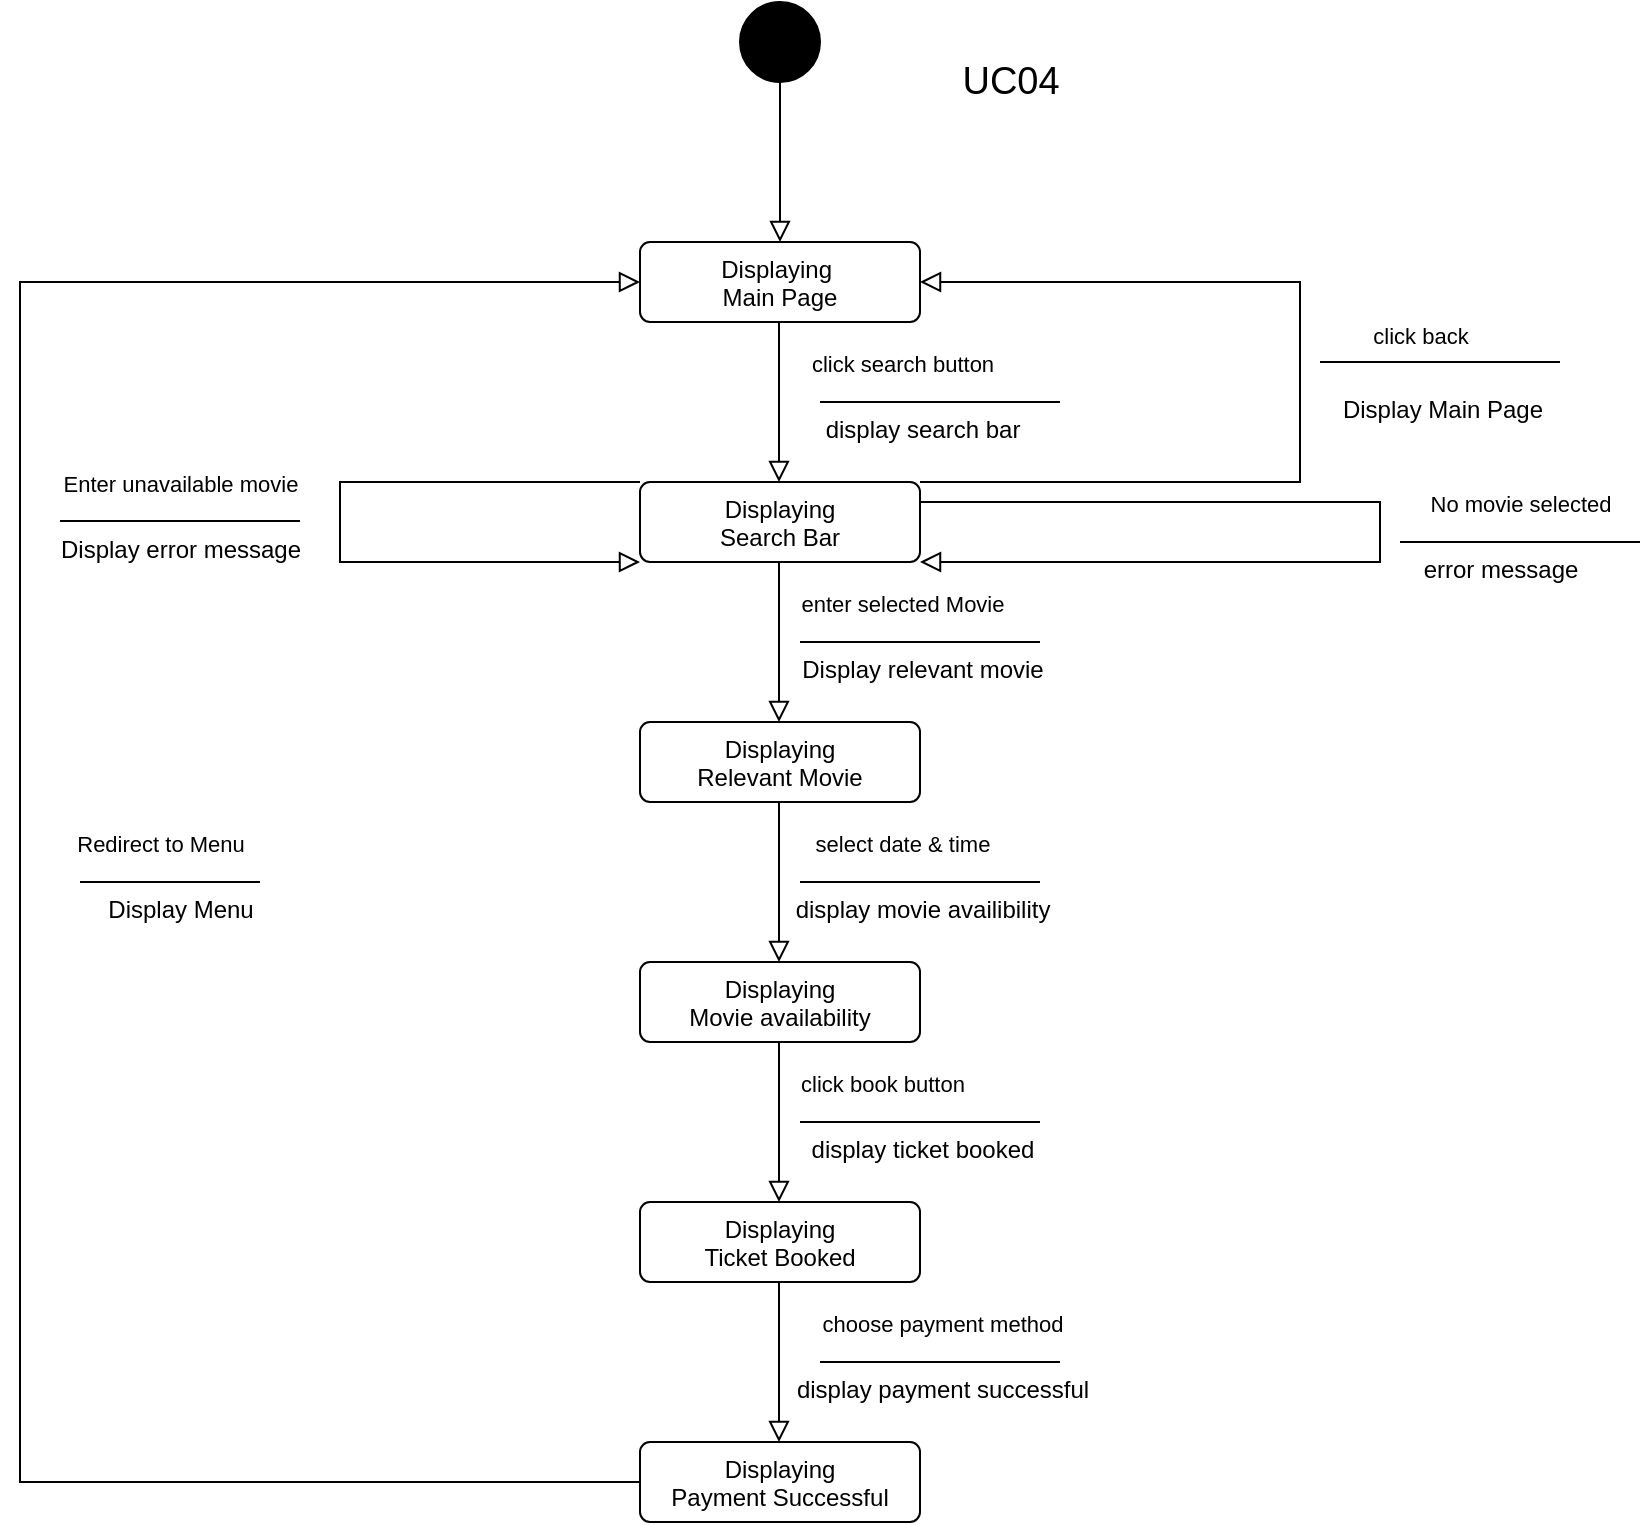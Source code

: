 <mxfile version="24.7.6">
  <diagram name="Page-1" id="aacoLyA-k_K4pOIo_BN2">
    <mxGraphModel dx="880" dy="468" grid="1" gridSize="10" guides="1" tooltips="1" connect="1" arrows="1" fold="1" page="1" pageScale="1" pageWidth="4681" pageHeight="3300" math="0" shadow="0">
      <root>
        <mxCell id="0" />
        <mxCell id="1" parent="0" />
        <mxCell id="m_je0VN8-WCqHB_ttM-Q-1" value="Displaying&amp;nbsp;&lt;div&gt;Main Page&lt;/div&gt;" style="html=1;align=center;verticalAlign=top;rounded=1;absoluteArcSize=1;arcSize=10;dashed=0;whiteSpace=wrap;" vertex="1" parent="1">
          <mxGeometry x="390" y="120" width="140" height="40" as="geometry" />
        </mxCell>
        <mxCell id="m_je0VN8-WCqHB_ttM-Q-2" value="" style="ellipse;fillColor=strokeColor;html=1;" vertex="1" parent="1">
          <mxGeometry x="440" width="40" height="40" as="geometry" />
        </mxCell>
        <mxCell id="m_je0VN8-WCqHB_ttM-Q-3" value="" style="endArrow=block;html=1;rounded=0;align=center;verticalAlign=bottom;endFill=0;labelBackgroundColor=none;endSize=8;exitX=0.5;exitY=1;exitDx=0;exitDy=0;" edge="1" parent="1" source="m_je0VN8-WCqHB_ttM-Q-2">
          <mxGeometry relative="1" as="geometry">
            <mxPoint x="370" y="180" as="sourcePoint" />
            <mxPoint x="460" y="120" as="targetPoint" />
          </mxGeometry>
        </mxCell>
        <mxCell id="m_je0VN8-WCqHB_ttM-Q-4" value="" style="resizable=0;html=1;align=center;verticalAlign=top;labelBackgroundColor=none;" connectable="0" vertex="1" parent="m_je0VN8-WCqHB_ttM-Q-3">
          <mxGeometry relative="1" as="geometry" />
        </mxCell>
        <mxCell id="m_je0VN8-WCqHB_ttM-Q-7" value="Displaying&lt;br&gt;Search Bar" style="html=1;align=center;verticalAlign=top;rounded=1;absoluteArcSize=1;arcSize=10;dashed=0;whiteSpace=wrap;" vertex="1" parent="1">
          <mxGeometry x="390" y="240" width="140" height="40" as="geometry" />
        </mxCell>
        <mxCell id="m_je0VN8-WCqHB_ttM-Q-8" value="Displaying&lt;br&gt;Movie availability" style="html=1;align=center;verticalAlign=top;rounded=1;absoluteArcSize=1;arcSize=10;dashed=0;whiteSpace=wrap;" vertex="1" parent="1">
          <mxGeometry x="390" y="480" width="140" height="40" as="geometry" />
        </mxCell>
        <mxCell id="m_je0VN8-WCqHB_ttM-Q-9" value="Displaying&lt;br&gt;Relevant Movie" style="html=1;align=center;verticalAlign=top;rounded=1;absoluteArcSize=1;arcSize=10;dashed=0;whiteSpace=wrap;" vertex="1" parent="1">
          <mxGeometry x="390" y="360" width="140" height="40" as="geometry" />
        </mxCell>
        <mxCell id="m_je0VN8-WCqHB_ttM-Q-12" value="click book button" style="endArrow=block;html=1;rounded=0;align=center;verticalAlign=bottom;endFill=0;labelBackgroundColor=none;endSize=8;exitX=0.5;exitY=1;exitDx=0;exitDy=0;" edge="1" parent="1">
          <mxGeometry x="-0.25" y="51" relative="1" as="geometry">
            <mxPoint x="459.5" y="520" as="sourcePoint" />
            <mxPoint x="459.5" y="600" as="targetPoint" />
            <mxPoint as="offset" />
          </mxGeometry>
        </mxCell>
        <mxCell id="m_je0VN8-WCqHB_ttM-Q-13" value="display ticket booked" style="resizable=0;html=1;align=center;verticalAlign=top;labelBackgroundColor=none;" connectable="0" vertex="1" parent="m_je0VN8-WCqHB_ttM-Q-12">
          <mxGeometry relative="1" as="geometry">
            <mxPoint x="71" as="offset" />
          </mxGeometry>
        </mxCell>
        <mxCell id="m_je0VN8-WCqHB_ttM-Q-14" value="select date &amp;amp; time" style="endArrow=block;html=1;rounded=0;align=center;verticalAlign=bottom;endFill=0;labelBackgroundColor=none;endSize=8;exitX=0.5;exitY=1;exitDx=0;exitDy=0;" edge="1" parent="1">
          <mxGeometry x="-0.25" y="61" relative="1" as="geometry">
            <mxPoint x="459.5" y="400" as="sourcePoint" />
            <mxPoint x="459.5" y="480" as="targetPoint" />
            <mxPoint as="offset" />
          </mxGeometry>
        </mxCell>
        <mxCell id="m_je0VN8-WCqHB_ttM-Q-15" value="display movie availibility" style="resizable=0;html=1;align=center;verticalAlign=top;labelBackgroundColor=none;" connectable="0" vertex="1" parent="m_je0VN8-WCqHB_ttM-Q-14">
          <mxGeometry relative="1" as="geometry">
            <mxPoint x="71" as="offset" />
          </mxGeometry>
        </mxCell>
        <mxCell id="m_je0VN8-WCqHB_ttM-Q-16" value="enter selected Movie" style="endArrow=block;html=1;rounded=0;align=center;verticalAlign=bottom;endFill=0;labelBackgroundColor=none;endSize=8;exitX=0.5;exitY=1;exitDx=0;exitDy=0;" edge="1" parent="1">
          <mxGeometry x="-0.25" y="61" relative="1" as="geometry">
            <mxPoint x="459.5" y="280" as="sourcePoint" />
            <mxPoint x="459.5" y="360" as="targetPoint" />
            <mxPoint as="offset" />
          </mxGeometry>
        </mxCell>
        <mxCell id="m_je0VN8-WCqHB_ttM-Q-17" value="Display relevant movie" style="resizable=0;html=1;align=center;verticalAlign=top;labelBackgroundColor=none;" connectable="0" vertex="1" parent="m_je0VN8-WCqHB_ttM-Q-16">
          <mxGeometry relative="1" as="geometry">
            <mxPoint x="71" as="offset" />
          </mxGeometry>
        </mxCell>
        <mxCell id="m_je0VN8-WCqHB_ttM-Q-18" value="click search button" style="endArrow=block;html=1;rounded=0;align=center;verticalAlign=bottom;endFill=0;labelBackgroundColor=none;endSize=8;exitX=0.5;exitY=1;exitDx=0;exitDy=0;" edge="1" parent="1">
          <mxGeometry x="-0.25" y="61" relative="1" as="geometry">
            <mxPoint x="459.5" y="160" as="sourcePoint" />
            <mxPoint x="459.5" y="240" as="targetPoint" />
            <mxPoint as="offset" />
          </mxGeometry>
        </mxCell>
        <mxCell id="m_je0VN8-WCqHB_ttM-Q-19" value="display search bar" style="resizable=0;html=1;align=center;verticalAlign=top;labelBackgroundColor=none;" connectable="0" vertex="1" parent="m_je0VN8-WCqHB_ttM-Q-18">
          <mxGeometry relative="1" as="geometry">
            <mxPoint x="71" as="offset" />
          </mxGeometry>
        </mxCell>
        <mxCell id="m_je0VN8-WCqHB_ttM-Q-20" value="Displaying&lt;br&gt;Ticket Booked" style="html=1;align=center;verticalAlign=top;rounded=1;absoluteArcSize=1;arcSize=10;dashed=0;whiteSpace=wrap;" vertex="1" parent="1">
          <mxGeometry x="390" y="600" width="140" height="40" as="geometry" />
        </mxCell>
        <mxCell id="m_je0VN8-WCqHB_ttM-Q-21" value="choose payment method" style="endArrow=block;html=1;rounded=0;align=center;verticalAlign=bottom;endFill=0;labelBackgroundColor=none;endSize=8;exitX=0.5;exitY=1;exitDx=0;exitDy=0;" edge="1" parent="1">
          <mxGeometry x="-0.25" y="81" relative="1" as="geometry">
            <mxPoint x="459.5" y="640" as="sourcePoint" />
            <mxPoint x="459.5" y="720" as="targetPoint" />
            <mxPoint as="offset" />
          </mxGeometry>
        </mxCell>
        <mxCell id="m_je0VN8-WCqHB_ttM-Q-22" value="display payment successful" style="resizable=0;html=1;align=center;verticalAlign=top;labelBackgroundColor=none;" connectable="0" vertex="1" parent="m_je0VN8-WCqHB_ttM-Q-21">
          <mxGeometry relative="1" as="geometry">
            <mxPoint x="81" as="offset" />
          </mxGeometry>
        </mxCell>
        <mxCell id="m_je0VN8-WCqHB_ttM-Q-23" value="Displaying&lt;br&gt;Payment Successful" style="html=1;align=center;verticalAlign=top;rounded=1;absoluteArcSize=1;arcSize=10;dashed=0;whiteSpace=wrap;" vertex="1" parent="1">
          <mxGeometry x="390" y="720" width="140" height="40" as="geometry" />
        </mxCell>
        <mxCell id="m_je0VN8-WCqHB_ttM-Q-24" value="&lt;font style=&quot;font-size: 19px;&quot;&gt;UC04&lt;/font&gt;" style="text;html=1;align=center;verticalAlign=middle;resizable=0;points=[];autosize=1;strokeColor=none;fillColor=none;" vertex="1" parent="1">
          <mxGeometry x="540" y="20" width="70" height="40" as="geometry" />
        </mxCell>
        <mxCell id="m_je0VN8-WCqHB_ttM-Q-27" value="click back" style="endArrow=block;html=1;rounded=0;align=center;verticalAlign=bottom;endFill=0;labelBackgroundColor=none;endSize=8;exitX=1;exitY=0;exitDx=0;exitDy=0;entryX=1;entryY=0.5;entryDx=0;entryDy=0;" edge="1" parent="1" source="m_je0VN8-WCqHB_ttM-Q-7" target="m_je0VN8-WCqHB_ttM-Q-1">
          <mxGeometry x="0.059" y="-60" relative="1" as="geometry">
            <mxPoint x="680" y="230" as="sourcePoint" />
            <mxPoint x="640" y="130" as="targetPoint" />
            <mxPoint as="offset" />
            <Array as="points">
              <mxPoint x="720" y="240" />
              <mxPoint x="720" y="140" />
            </Array>
          </mxGeometry>
        </mxCell>
        <mxCell id="m_je0VN8-WCqHB_ttM-Q-28" value="Display Main Page" style="resizable=0;html=1;align=center;verticalAlign=top;labelBackgroundColor=none;" connectable="0" vertex="1" parent="m_je0VN8-WCqHB_ttM-Q-27">
          <mxGeometry relative="1" as="geometry">
            <mxPoint x="71" as="offset" />
          </mxGeometry>
        </mxCell>
        <mxCell id="m_je0VN8-WCqHB_ttM-Q-29" value="No movie selected" style="endArrow=block;html=1;rounded=0;align=center;verticalAlign=bottom;endFill=0;labelBackgroundColor=none;endSize=8;entryX=1;entryY=1;entryDx=0;entryDy=0;" edge="1" parent="1" target="m_je0VN8-WCqHB_ttM-Q-7">
          <mxGeometry x="-0.02" y="70" relative="1" as="geometry">
            <mxPoint x="530" y="250" as="sourcePoint" />
            <mxPoint x="760" y="330" as="targetPoint" />
            <Array as="points">
              <mxPoint x="760" y="250" />
              <mxPoint x="760" y="280" />
              <mxPoint x="650" y="280" />
            </Array>
            <mxPoint as="offset" />
          </mxGeometry>
        </mxCell>
        <mxCell id="m_je0VN8-WCqHB_ttM-Q-30" value="error message" style="resizable=0;html=1;align=center;verticalAlign=top;labelBackgroundColor=none;" connectable="0" vertex="1" parent="m_je0VN8-WCqHB_ttM-Q-29">
          <mxGeometry relative="1" as="geometry">
            <mxPoint x="60" y="5" as="offset" />
          </mxGeometry>
        </mxCell>
        <mxCell id="m_je0VN8-WCqHB_ttM-Q-31" value="" style="endArrow=none;html=1;endSize=12;startArrow=none;startSize=14;startFill=0;edgeStyle=orthogonalEdgeStyle;align=center;verticalAlign=bottom;endFill=0;rounded=0;" edge="1" parent="1">
          <mxGeometry y="3" relative="1" as="geometry">
            <mxPoint x="730" y="180" as="sourcePoint" />
            <mxPoint x="850" y="180" as="targetPoint" />
          </mxGeometry>
        </mxCell>
        <mxCell id="m_je0VN8-WCqHB_ttM-Q-32" value="" style="endArrow=none;html=1;endSize=12;startArrow=none;startSize=14;startFill=0;edgeStyle=orthogonalEdgeStyle;align=center;verticalAlign=bottom;endFill=0;rounded=0;" edge="1" parent="1">
          <mxGeometry y="3" relative="1" as="geometry">
            <mxPoint x="770" y="270" as="sourcePoint" />
            <mxPoint x="890" y="270" as="targetPoint" />
          </mxGeometry>
        </mxCell>
        <mxCell id="m_je0VN8-WCqHB_ttM-Q-33" value="" style="endArrow=none;html=1;endSize=12;startArrow=none;startSize=14;startFill=0;edgeStyle=orthogonalEdgeStyle;align=center;verticalAlign=bottom;endFill=0;rounded=0;" edge="1" parent="1">
          <mxGeometry y="3" relative="1" as="geometry">
            <mxPoint x="470" y="320" as="sourcePoint" />
            <mxPoint x="590" y="320" as="targetPoint" />
          </mxGeometry>
        </mxCell>
        <mxCell id="m_je0VN8-WCqHB_ttM-Q-34" value="" style="endArrow=none;html=1;endSize=12;startArrow=none;startSize=14;startFill=0;edgeStyle=orthogonalEdgeStyle;align=center;verticalAlign=bottom;endFill=0;rounded=0;" edge="1" parent="1">
          <mxGeometry y="3" relative="1" as="geometry">
            <mxPoint x="480" y="200" as="sourcePoint" />
            <mxPoint x="600" y="200" as="targetPoint" />
          </mxGeometry>
        </mxCell>
        <mxCell id="m_je0VN8-WCqHB_ttM-Q-35" value="" style="endArrow=none;html=1;endSize=12;startArrow=none;startSize=14;startFill=0;edgeStyle=orthogonalEdgeStyle;align=center;verticalAlign=bottom;endFill=0;rounded=0;" edge="1" parent="1">
          <mxGeometry y="3" relative="1" as="geometry">
            <mxPoint x="470" y="560" as="sourcePoint" />
            <mxPoint x="590" y="560" as="targetPoint" />
          </mxGeometry>
        </mxCell>
        <mxCell id="m_je0VN8-WCqHB_ttM-Q-36" value="" style="endArrow=none;html=1;endSize=12;startArrow=none;startSize=14;startFill=0;edgeStyle=orthogonalEdgeStyle;align=center;verticalAlign=bottom;endFill=0;rounded=0;" edge="1" parent="1">
          <mxGeometry y="3" relative="1" as="geometry">
            <mxPoint x="470" y="440" as="sourcePoint" />
            <mxPoint x="590" y="440" as="targetPoint" />
          </mxGeometry>
        </mxCell>
        <mxCell id="m_je0VN8-WCqHB_ttM-Q-37" value="" style="endArrow=none;html=1;endSize=12;startArrow=none;startSize=14;startFill=0;edgeStyle=orthogonalEdgeStyle;align=center;verticalAlign=bottom;endFill=0;rounded=0;" edge="1" parent="1">
          <mxGeometry y="3" relative="1" as="geometry">
            <mxPoint x="480" y="680" as="sourcePoint" />
            <mxPoint x="600" y="680" as="targetPoint" />
          </mxGeometry>
        </mxCell>
        <mxCell id="m_je0VN8-WCqHB_ttM-Q-39" value="Enter unavailable movie" style="endArrow=block;html=1;rounded=0;align=center;verticalAlign=bottom;endFill=0;labelBackgroundColor=none;endSize=8;exitX=0;exitY=0;exitDx=0;exitDy=0;" edge="1" parent="1" source="m_je0VN8-WCqHB_ttM-Q-7">
          <mxGeometry x="-0.059" y="-80" relative="1" as="geometry">
            <mxPoint x="240" y="240" as="sourcePoint" />
            <mxPoint x="390" y="280" as="targetPoint" />
            <Array as="points">
              <mxPoint x="240" y="240" />
              <mxPoint x="240" y="280" />
            </Array>
            <mxPoint as="offset" />
          </mxGeometry>
        </mxCell>
        <mxCell id="m_je0VN8-WCqHB_ttM-Q-40" value="Display error message" style="resizable=0;html=1;align=center;verticalAlign=top;labelBackgroundColor=none;" connectable="0" vertex="1" parent="m_je0VN8-WCqHB_ttM-Q-39">
          <mxGeometry relative="1" as="geometry">
            <mxPoint x="-80" as="offset" />
          </mxGeometry>
        </mxCell>
        <mxCell id="m_je0VN8-WCqHB_ttM-Q-41" value="" style="endArrow=none;html=1;endSize=12;startArrow=none;startSize=14;startFill=0;edgeStyle=orthogonalEdgeStyle;align=center;verticalAlign=bottom;endFill=0;rounded=0;" edge="1" parent="1">
          <mxGeometry y="3" relative="1" as="geometry">
            <mxPoint x="100" y="259.5" as="sourcePoint" />
            <mxPoint x="220" y="259.5" as="targetPoint" />
          </mxGeometry>
        </mxCell>
        <mxCell id="m_je0VN8-WCqHB_ttM-Q-42" value="Redirect to Menu" style="endArrow=block;html=1;rounded=0;align=center;verticalAlign=bottom;endFill=0;labelBackgroundColor=none;endSize=8;exitX=0;exitY=0.5;exitDx=0;exitDy=0;entryX=0;entryY=0.5;entryDx=0;entryDy=0;" edge="1" parent="1" source="m_je0VN8-WCqHB_ttM-Q-23" target="m_je0VN8-WCqHB_ttM-Q-1">
          <mxGeometry x="0.016" y="-70" relative="1" as="geometry">
            <mxPoint x="390" y="840" as="sourcePoint" />
            <mxPoint x="80" y="140" as="targetPoint" />
            <Array as="points">
              <mxPoint x="80" y="740" />
              <mxPoint x="80" y="140" />
            </Array>
            <mxPoint as="offset" />
          </mxGeometry>
        </mxCell>
        <mxCell id="m_je0VN8-WCqHB_ttM-Q-43" value="Display Menu" style="resizable=0;html=1;align=center;verticalAlign=top;labelBackgroundColor=none;" connectable="0" vertex="1" parent="m_je0VN8-WCqHB_ttM-Q-42">
          <mxGeometry relative="1" as="geometry">
            <mxPoint x="80" as="offset" />
          </mxGeometry>
        </mxCell>
        <mxCell id="m_je0VN8-WCqHB_ttM-Q-44" value="" style="endArrow=none;html=1;endSize=12;startArrow=none;startSize=14;startFill=0;edgeStyle=orthogonalEdgeStyle;align=center;verticalAlign=bottom;endFill=0;rounded=0;" edge="1" parent="1">
          <mxGeometry y="3" relative="1" as="geometry">
            <mxPoint x="110" y="440" as="sourcePoint" />
            <mxPoint x="200" y="440" as="targetPoint" />
          </mxGeometry>
        </mxCell>
      </root>
    </mxGraphModel>
  </diagram>
</mxfile>
